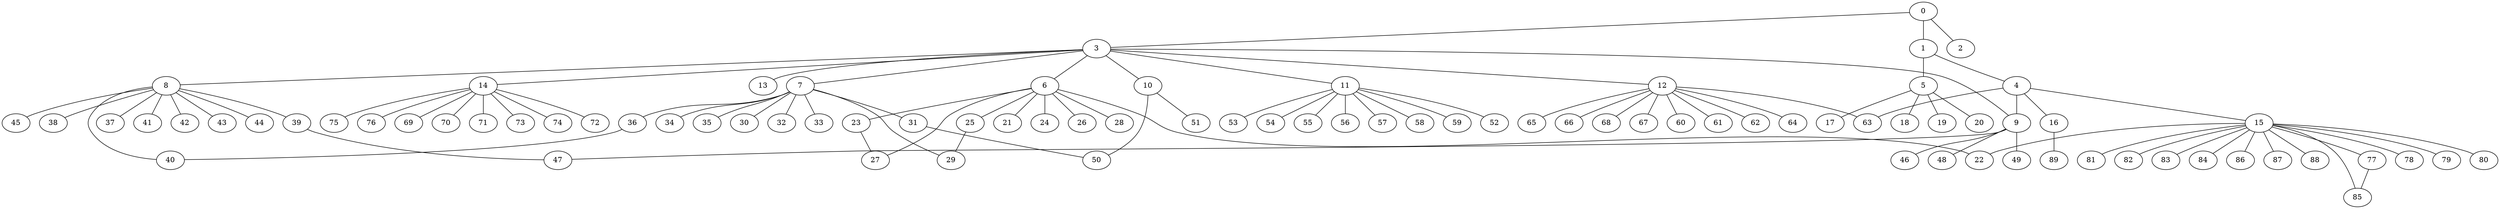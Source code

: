 
graph graphname {
    0 -- 1
0 -- 2
0 -- 3
1 -- 4
1 -- 5
3 -- 6
3 -- 7
3 -- 8
3 -- 9
3 -- 10
3 -- 11
3 -- 12
3 -- 13
3 -- 14
4 -- 16
4 -- 15
4 -- 9
4 -- 63
5 -- 18
5 -- 19
5 -- 20
5 -- 17
6 -- 21
6 -- 22
6 -- 23
6 -- 24
6 -- 25
6 -- 26
6 -- 27
6 -- 28
7 -- 32
7 -- 33
7 -- 34
7 -- 36
7 -- 35
7 -- 29
7 -- 30
7 -- 31
8 -- 37
8 -- 38
8 -- 39
8 -- 40
8 -- 41
8 -- 42
8 -- 43
8 -- 44
8 -- 45
9 -- 48
9 -- 49
9 -- 46
9 -- 47
10 -- 51
10 -- 50
11 -- 52
11 -- 53
11 -- 54
11 -- 55
11 -- 56
11 -- 57
11 -- 58
11 -- 59
12 -- 64
12 -- 65
12 -- 66
12 -- 68
12 -- 67
12 -- 60
12 -- 61
12 -- 62
12 -- 63
14 -- 69
14 -- 70
14 -- 71
14 -- 72
14 -- 73
14 -- 74
14 -- 75
14 -- 76
15 -- 77
15 -- 78
15 -- 79
15 -- 80
15 -- 81
15 -- 82
15 -- 83
15 -- 84
15 -- 85
15 -- 86
15 -- 87
15 -- 88
15 -- 22
16 -- 89
23 -- 27
25 -- 29
31 -- 50
36 -- 40
39 -- 47
77 -- 85

}
